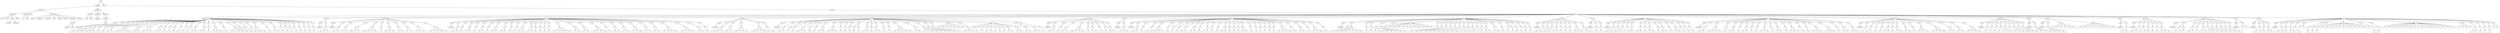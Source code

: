 digraph Tree {
	"t0" [label = "TEI"];
	"t1" [label = "teiHeader"];
	"t2" [label = "fileDesc"];
	"t3" [label = "titleStmt"];
	"t4" [label = "title"];
	"t5" [label = "title"];
	"t6" [label = "author"];
	"t7" [label = "surname"];
	"t8" [label = "forename"];
	"t9" [label = "date"];
	"t10" [label = "publicationStmt"];
	"t11" [label = "p"];
	"t12" [label = "idno"];
	"t13" [label = "sourceDesc"];
	"t14" [label = "genre"];
	"t15" [label = "inspiration"];
	"t16" [label = "structure"];
	"t17" [label = "type"];
	"t18" [label = "periode"];
	"t19" [label = "taille"];
	"t20" [label = "permalien"];
	"t21" [label = "sources"];
	"t22" [label = "source"];
	"t23" [label = "author"];
	"t24" [label = "text"];
	"t25" [label = "profileDesc"];
	"t26" [label = "creation"];
	"t27" [label = "date"];
	"t28" [label = "date"];
	"t29" [label = "langUsage"];
	"t30" [label = "language"];
	"t31" [label = "textClass"];
	"t32" [label = "keywords"];
	"t33" [label = "term"];
	"t34" [label = "text"];
	"t35" [label = "body"];
	"t36" [label = "div1"];
	"t37" [label = "head"];
	"t38" [label = "div2"];
	"t39" [label = "head"];
	"t40" [label = "listPerson"];
	"t41" [label = "sp"];
	"t42" [label = "p"];
	"t43" [label = "s"];
	"t44" [label = "sp"];
	"t45" [label = "p"];
	"t46" [label = "s"];
	"t47" [label = "s"];
	"t48" [label = "sp"];
	"t49" [label = "p"];
	"t50" [label = "s"];
	"t51" [label = "s"];
	"t52" [label = "s"];
	"t53" [label = "sp"];
	"t54" [label = "p"];
	"t55" [label = "s"];
	"t56" [label = "sp"];
	"t57" [label = "p"];
	"t58" [label = "s"];
	"t59" [label = "sp"];
	"t60" [label = "p"];
	"t61" [label = "s"];
	"t62" [label = "s"];
	"t63" [label = "sp"];
	"t64" [label = "p"];
	"t65" [label = "s"];
	"t66" [label = "s"];
	"t67" [label = "s"];
	"t68" [label = "s"];
	"t69" [label = "sp"];
	"t70" [label = "p"];
	"t71" [label = "s"];
	"t72" [label = "s"];
	"t73" [label = "sp"];
	"t74" [label = "p"];
	"t75" [label = "s"];
	"t76" [label = "s"];
	"t77" [label = "s"];
	"t78" [label = "sp"];
	"t79" [label = "p"];
	"t80" [label = "s"];
	"t81" [label = "s"];
	"t82" [label = "sp"];
	"t83" [label = "p"];
	"t84" [label = "s"];
	"t85" [label = "sp"];
	"t86" [label = "p"];
	"t87" [label = "s"];
	"t88" [label = "sp"];
	"t89" [label = "p"];
	"t90" [label = "s"];
	"t91" [label = "sp"];
	"t92" [label = "p"];
	"t93" [label = "s"];
	"t94" [label = "sp"];
	"t95" [label = "p"];
	"t96" [label = "s"];
	"t97" [label = "sp"];
	"t98" [label = "p"];
	"t99" [label = "s"];
	"t100" [label = "sp"];
	"t101" [label = "p"];
	"t102" [label = "s"];
	"t103" [label = "s"];
	"t104" [label = "sp"];
	"t105" [label = "p"];
	"t106" [label = "s"];
	"t107" [label = "s"];
	"t108" [label = "sp"];
	"t109" [label = "p"];
	"t110" [label = "s"];
	"t111" [label = "sp"];
	"t112" [label = "p"];
	"t113" [label = "s"];
	"t114" [label = "s"];
	"t115" [label = "s"];
	"t116" [label = "sp"];
	"t117" [label = "p"];
	"t118" [label = "s"];
	"t119" [label = "sp"];
	"t120" [label = "p"];
	"t121" [label = "s"];
	"t122" [label = "s"];
	"t123" [label = "s"];
	"t124" [label = "s"];
	"t125" [label = "s"];
	"t126" [label = "sp"];
	"t127" [label = "p"];
	"t128" [label = "s"];
	"t129" [label = "sp"];
	"t130" [label = "p"];
	"t131" [label = "s"];
	"t132" [label = "sp"];
	"t133" [label = "p"];
	"t134" [label = "s"];
	"t135" [label = "sp"];
	"t136" [label = "p"];
	"t137" [label = "s"];
	"t138" [label = "sp"];
	"t139" [label = "p"];
	"t140" [label = "s"];
	"t141" [label = "sp"];
	"t142" [label = "p"];
	"t143" [label = "s"];
	"t144" [label = "s"];
	"t145" [label = "sp"];
	"t146" [label = "p"];
	"t147" [label = "s"];
	"t148" [label = "sp"];
	"t149" [label = "p"];
	"t150" [label = "s"];
	"t151" [label = "sp"];
	"t152" [label = "p"];
	"t153" [label = "s"];
	"t154" [label = "sp"];
	"t155" [label = "p"];
	"t156" [label = "s"];
	"t157" [label = "sp"];
	"t158" [label = "p"];
	"t159" [label = "s"];
	"t160" [label = "sp"];
	"t161" [label = "p"];
	"t162" [label = "s"];
	"t163" [label = "sp"];
	"t164" [label = "p"];
	"t165" [label = "s"];
	"t166" [label = "sp"];
	"t167" [label = "p"];
	"t168" [label = "s"];
	"t169" [label = "div2"];
	"t170" [label = "head"];
	"t171" [label = "listPerson"];
	"t172" [label = "sp"];
	"t173" [label = "p"];
	"t174" [label = "s"];
	"t175" [label = "s"];
	"t176" [label = "s"];
	"t177" [label = "div2"];
	"t178" [label = "head"];
	"t179" [label = "listPerson"];
	"t180" [label = "sp"];
	"t181" [label = "p"];
	"t182" [label = "s"];
	"t183" [label = "s"];
	"t184" [label = "sp"];
	"t185" [label = "p"];
	"t186" [label = "s"];
	"t187" [label = "s"];
	"t188" [label = "sp"];
	"t189" [label = "p"];
	"t190" [label = "s"];
	"t191" [label = "s"];
	"t192" [label = "s"];
	"t193" [label = "sp"];
	"t194" [label = "p"];
	"t195" [label = "s"];
	"t196" [label = "s"];
	"t197" [label = "s"];
	"t198" [label = "s"];
	"t199" [label = "sp"];
	"t200" [label = "p"];
	"t201" [label = "s"];
	"t202" [label = "sp"];
	"t203" [label = "p"];
	"t204" [label = "s"];
	"t205" [label = "s"];
	"t206" [label = "s"];
	"t207" [label = "sp"];
	"t208" [label = "p"];
	"t209" [label = "s"];
	"t210" [label = "s"];
	"t211" [label = "sp"];
	"t212" [label = "p"];
	"t213" [label = "s"];
	"t214" [label = "s"];
	"t215" [label = "sp"];
	"t216" [label = "p"];
	"t217" [label = "s"];
	"t218" [label = "s"];
	"t219" [label = "s"];
	"t220" [label = "sp"];
	"t221" [label = "p"];
	"t222" [label = "s"];
	"t223" [label = "s"];
	"t224" [label = "s"];
	"t225" [label = "s"];
	"t226" [label = "s"];
	"t227" [label = "div2"];
	"t228" [label = "head"];
	"t229" [label = "listPerson"];
	"t230" [label = "sp"];
	"t231" [label = "p"];
	"t232" [label = "s"];
	"t233" [label = "s"];
	"t234" [label = "sp"];
	"t235" [label = "p"];
	"t236" [label = "s"];
	"t237" [label = "sp"];
	"t238" [label = "p"];
	"t239" [label = "s"];
	"t240" [label = "s"];
	"t241" [label = "sp"];
	"t242" [label = "p"];
	"t243" [label = "s"];
	"t244" [label = "sp"];
	"t245" [label = "p"];
	"t246" [label = "s"];
	"t247" [label = "s"];
	"t248" [label = "sp"];
	"t249" [label = "p"];
	"t250" [label = "s"];
	"t251" [label = "sp"];
	"t252" [label = "p"];
	"t253" [label = "s"];
	"t254" [label = "s"];
	"t255" [label = "sp"];
	"t256" [label = "p"];
	"t257" [label = "s"];
	"t258" [label = "s"];
	"t259" [label = "sp"];
	"t260" [label = "p"];
	"t261" [label = "s"];
	"t262" [label = "sp"];
	"t263" [label = "p"];
	"t264" [label = "s"];
	"t265" [label = "sp"];
	"t266" [label = "p"];
	"t267" [label = "s"];
	"t268" [label = "s"];
	"t269" [label = "sp"];
	"t270" [label = "p"];
	"t271" [label = "s"];
	"t272" [label = "s"];
	"t273" [label = "sp"];
	"t274" [label = "p"];
	"t275" [label = "s"];
	"t276" [label = "sp"];
	"t277" [label = "p"];
	"t278" [label = "s"];
	"t279" [label = "sp"];
	"t280" [label = "p"];
	"t281" [label = "s"];
	"t282" [label = "sp"];
	"t283" [label = "p"];
	"t284" [label = "s"];
	"t285" [label = "sp"];
	"t286" [label = "p"];
	"t287" [label = "s"];
	"t288" [label = "s"];
	"t289" [label = "s"];
	"t290" [label = "s"];
	"t291" [label = "s"];
	"t292" [label = "sp"];
	"t293" [label = "p"];
	"t294" [label = "s"];
	"t295" [label = "s"];
	"t296" [label = "sp"];
	"t297" [label = "p"];
	"t298" [label = "s"];
	"t299" [label = "s"];
	"t300" [label = "sp"];
	"t301" [label = "p"];
	"t302" [label = "s"];
	"t303" [label = "s"];
	"t304" [label = "s"];
	"t305" [label = "s"];
	"t306" [label = "sp"];
	"t307" [label = "p"];
	"t308" [label = "s"];
	"t309" [label = "sp"];
	"t310" [label = "p"];
	"t311" [label = "s"];
	"t312" [label = "s"];
	"t313" [label = "sp"];
	"t314" [label = "p"];
	"t315" [label = "s"];
	"t316" [label = "s"];
	"t317" [label = "sp"];
	"t318" [label = "p"];
	"t319" [label = "s"];
	"t320" [label = "s"];
	"t321" [label = "s"];
	"t322" [label = "sp"];
	"t323" [label = "p"];
	"t324" [label = "s"];
	"t325" [label = "s"];
	"t326" [label = "sp"];
	"t327" [label = "p"];
	"t328" [label = "s"];
	"t329" [label = "s"];
	"t330" [label = "sp"];
	"t331" [label = "p"];
	"t332" [label = "s"];
	"t333" [label = "s"];
	"t334" [label = "s"];
	"t335" [label = "s"];
	"t336" [label = "sp"];
	"t337" [label = "p"];
	"t338" [label = "s"];
	"t339" [label = "s"];
	"t340" [label = "s"];
	"t341" [label = "s"];
	"t342" [label = "sp"];
	"t343" [label = "p"];
	"t344" [label = "s"];
	"t345" [label = "s"];
	"t346" [label = "sp"];
	"t347" [label = "p"];
	"t348" [label = "s"];
	"t349" [label = "div2"];
	"t350" [label = "head"];
	"t351" [label = "listPerson"];
	"t352" [label = "sp"];
	"t353" [label = "p"];
	"t354" [label = "s"];
	"t355" [label = "s"];
	"t356" [label = "s"];
	"t357" [label = "sp"];
	"t358" [label = "p"];
	"t359" [label = "s"];
	"t360" [label = "s"];
	"t361" [label = "sp"];
	"t362" [label = "p"];
	"t363" [label = "s"];
	"t364" [label = "s"];
	"t365" [label = "s"];
	"t366" [label = "s"];
	"t367" [label = "sp"];
	"t368" [label = "p"];
	"t369" [label = "s"];
	"t370" [label = "s"];
	"t371" [label = "s"];
	"t372" [label = "s"];
	"t373" [label = "s"];
	"t374" [label = "sp"];
	"t375" [label = "p"];
	"t376" [label = "s"];
	"t377" [label = "div2"];
	"t378" [label = "head"];
	"t379" [label = "listPerson"];
	"t380" [label = "sp"];
	"t381" [label = "p"];
	"t382" [label = "s"];
	"t383" [label = "s"];
	"t384" [label = "sp"];
	"t385" [label = "p"];
	"t386" [label = "s"];
	"t387" [label = "sp"];
	"t388" [label = "p"];
	"t389" [label = "s"];
	"t390" [label = "sp"];
	"t391" [label = "p"];
	"t392" [label = "s"];
	"t393" [label = "s"];
	"t394" [label = "s"];
	"t395" [label = "sp"];
	"t396" [label = "p"];
	"t397" [label = "s"];
	"t398" [label = "sp"];
	"t399" [label = "p"];
	"t400" [label = "s"];
	"t401" [label = "sp"];
	"t402" [label = "p"];
	"t403" [label = "s"];
	"t404" [label = "s"];
	"t405" [label = "sp"];
	"t406" [label = "p"];
	"t407" [label = "s"];
	"t408" [label = "s"];
	"t409" [label = "s"];
	"t410" [label = "sp"];
	"t411" [label = "p"];
	"t412" [label = "s"];
	"t413" [label = "sp"];
	"t414" [label = "p"];
	"t415" [label = "s"];
	"t416" [label = "sp"];
	"t417" [label = "p"];
	"t418" [label = "s"];
	"t419" [label = "sp"];
	"t420" [label = "p"];
	"t421" [label = "s"];
	"t422" [label = "p"];
	"t423" [label = "s"];
	"t424" [label = "sp"];
	"t425" [label = "p"];
	"t426" [label = "s"];
	"t427" [label = "s"];
	"t428" [label = "sp"];
	"t429" [label = "p"];
	"t430" [label = "s"];
	"t431" [label = "sp"];
	"t432" [label = "p"];
	"t433" [label = "s"];
	"t434" [label = "s"];
	"t435" [label = "sp"];
	"t436" [label = "p"];
	"t437" [label = "s"];
	"t438" [label = "sp"];
	"t439" [label = "p"];
	"t440" [label = "s"];
	"t441" [label = "sp"];
	"t442" [label = "p"];
	"t443" [label = "s"];
	"t444" [label = "s"];
	"t445" [label = "s"];
	"t446" [label = "s"];
	"t447" [label = "s"];
	"t448" [label = "sp"];
	"t449" [label = "p"];
	"t450" [label = "s"];
	"t451" [label = "s"];
	"t452" [label = "sp"];
	"t453" [label = "p"];
	"t454" [label = "s"];
	"t455" [label = "s"];
	"t456" [label = "s"];
	"t457" [label = "s"];
	"t458" [label = "sp"];
	"t459" [label = "p"];
	"t460" [label = "s"];
	"t461" [label = "s"];
	"t462" [label = "sp"];
	"t463" [label = "p"];
	"t464" [label = "s"];
	"t465" [label = "sp"];
	"t466" [label = "p"];
	"t467" [label = "s"];
	"t468" [label = "s"];
	"t469" [label = "l"];
	"t470" [label = "l"];
	"t471" [label = "l"];
	"t472" [label = "l"];
	"t473" [label = "l"];
	"t474" [label = "l"];
	"t475" [label = "sp"];
	"t476" [label = "p"];
	"t477" [label = "s"];
	"t478" [label = "s"];
	"t479" [label = "s"];
	"t480" [label = "sp"];
	"t481" [label = "p"];
	"t482" [label = "s"];
	"t483" [label = "l"];
	"t484" [label = "p"];
	"t485" [label = "s"];
	"t486" [label = "p"];
	"t487" [label = "s"];
	"t488" [label = "p"];
	"t489" [label = "s"];
	"t490" [label = "p"];
	"t491" [label = "s"];
	"t492" [label = "p"];
	"t493" [label = "s"];
	"t494" [label = "p"];
	"t495" [label = "s"];
	"t496" [label = "p"];
	"t497" [label = "s"];
	"t498" [label = "s"];
	"t499" [label = "p"];
	"t500" [label = "s"];
	"t501" [label = "s"];
	"t502" [label = "p"];
	"t503" [label = "s"];
	"t504" [label = "s"];
	"t505" [label = "sp"];
	"t506" [label = "p"];
	"t507" [label = "s"];
	"t508" [label = "s"];
	"t509" [label = "sp"];
	"t510" [label = "p"];
	"t511" [label = "s"];
	"t512" [label = "div2"];
	"t513" [label = "head"];
	"t514" [label = "listPerson"];
	"t515" [label = "sp"];
	"t516" [label = "p"];
	"t517" [label = "s"];
	"t518" [label = "s"];
	"t519" [label = "sp"];
	"t520" [label = "p"];
	"t521" [label = "s"];
	"t522" [label = "sp"];
	"t523" [label = "p"];
	"t524" [label = "s"];
	"t525" [label = "s"];
	"t526" [label = "sp"];
	"t527" [label = "p"];
	"t528" [label = "s"];
	"t529" [label = "s"];
	"t530" [label = "s"];
	"t531" [label = "s"];
	"t532" [label = "sp"];
	"t533" [label = "p"];
	"t534" [label = "s"];
	"t535" [label = "sp"];
	"t536" [label = "p"];
	"t537" [label = "s"];
	"t538" [label = "s"];
	"t539" [label = "sp"];
	"t540" [label = "p"];
	"t541" [label = "s"];
	"t542" [label = "sp"];
	"t543" [label = "p"];
	"t544" [label = "s"];
	"t545" [label = "sp"];
	"t546" [label = "p"];
	"t547" [label = "s"];
	"t548" [label = "s"];
	"t549" [label = "div2"];
	"t550" [label = "head"];
	"t551" [label = "listPerson"];
	"t552" [label = "sp"];
	"t553" [label = "p"];
	"t554" [label = "s"];
	"t555" [label = "s"];
	"t556" [label = "s"];
	"t557" [label = "div2"];
	"t558" [label = "head"];
	"t559" [label = "listPerson"];
	"t560" [label = "sp"];
	"t561" [label = "p"];
	"t562" [label = "s"];
	"t563" [label = "s"];
	"t564" [label = "sp"];
	"t565" [label = "p"];
	"t566" [label = "s"];
	"t567" [label = "sp"];
	"t568" [label = "p"];
	"t569" [label = "s"];
	"t570" [label = "sp"];
	"t571" [label = "p"];
	"t572" [label = "s"];
	"t573" [label = "s"];
	"t574" [label = "s"];
	"t575" [label = "s"];
	"t576" [label = "sp"];
	"t577" [label = "p"];
	"t578" [label = "s"];
	"t579" [label = "sp"];
	"t580" [label = "p"];
	"t581" [label = "s"];
	"t582" [label = "sp"];
	"t583" [label = "p"];
	"t584" [label = "s"];
	"t585" [label = "sp"];
	"t586" [label = "p"];
	"t587" [label = "s"];
	"t588" [label = "s"];
	"t589" [label = "sp"];
	"t590" [label = "p"];
	"t591" [label = "s"];
	"t592" [label = "s"];
	"t593" [label = "sp"];
	"t594" [label = "p"];
	"t595" [label = "s"];
	"t596" [label = "sp"];
	"t597" [label = "p"];
	"t598" [label = "s"];
	"t599" [label = "s"];
	"t600" [label = "sp"];
	"t601" [label = "p"];
	"t602" [label = "s"];
	"t603" [label = "sp"];
	"t604" [label = "p"];
	"t605" [label = "s"];
	"t606" [label = "sp"];
	"t607" [label = "p"];
	"t608" [label = "s"];
	"t609" [label = "s"];
	"t610" [label = "sp"];
	"t611" [label = "p"];
	"t612" [label = "s"];
	"t613" [label = "sp"];
	"t614" [label = "p"];
	"t615" [label = "s"];
	"t616" [label = "sp"];
	"t617" [label = "p"];
	"t618" [label = "s"];
	"t619" [label = "sp"];
	"t620" [label = "p"];
	"t621" [label = "s"];
	"t622" [label = "s"];
	"t623" [label = "sp"];
	"t624" [label = "p"];
	"t625" [label = "s"];
	"t626" [label = "sp"];
	"t627" [label = "p"];
	"t628" [label = "s"];
	"t629" [label = "sp"];
	"t630" [label = "p"];
	"t631" [label = "s"];
	"t632" [label = "sp"];
	"t633" [label = "p"];
	"t634" [label = "s"];
	"t635" [label = "sp"];
	"t636" [label = "p"];
	"t637" [label = "s"];
	"t638" [label = "sp"];
	"t639" [label = "p"];
	"t640" [label = "s"];
	"t641" [label = "sp"];
	"t642" [label = "p"];
	"t643" [label = "s"];
	"t644" [label = "s"];
	"t645" [label = "s"];
	"t646" [label = "s"];
	"t647" [label = "sp"];
	"t648" [label = "p"];
	"t649" [label = "s"];
	"t650" [label = "sp"];
	"t651" [label = "p"];
	"t652" [label = "s"];
	"t653" [label = "s"];
	"t654" [label = "sp"];
	"t655" [label = "p"];
	"t656" [label = "s"];
	"t657" [label = "sp"];
	"t658" [label = "p"];
	"t659" [label = "s"];
	"t660" [label = "s"];
	"t661" [label = "s"];
	"t662" [label = "sp"];
	"t663" [label = "p"];
	"t664" [label = "s"];
	"t665" [label = "div2"];
	"t666" [label = "head"];
	"t667" [label = "listPerson"];
	"t668" [label = "sp"];
	"t669" [label = "p"];
	"t670" [label = "s"];
	"t671" [label = "p"];
	"t672" [label = "s"];
	"t673" [label = "s"];
	"t674" [label = "s"];
	"t675" [label = "s"];
	"t676" [label = "s"];
	"t677" [label = "s"];
	"t678" [label = "s"];
	"t679" [label = "sp"];
	"t680" [label = "p"];
	"t681" [label = "s"];
	"t682" [label = "sp"];
	"t683" [label = "p"];
	"t684" [label = "s"];
	"t685" [label = "sp"];
	"t686" [label = "p"];
	"t687" [label = "s"];
	"t688" [label = "s"];
	"t689" [label = "s"];
	"t690" [label = "sp"];
	"t691" [label = "p"];
	"t692" [label = "s"];
	"t693" [label = "s"];
	"t694" [label = "s"];
	"t695" [label = "sp"];
	"t696" [label = "p"];
	"t697" [label = "s"];
	"t698" [label = "s"];
	"t699" [label = "l"];
	"t700" [label = "l"];
	"t701" [label = "l"];
	"t702" [label = "l"];
	"t703" [label = "l"];
	"t704" [label = "l"];
	"t705" [label = "l"];
	"t706" [label = "l"];
	"t707" [label = "l"];
	"t708" [label = "l"];
	"t709" [label = "l"];
	"t710" [label = "sp"];
	"t711" [label = "p"];
	"t712" [label = "s"];
	"t713" [label = "sp"];
	"t714" [label = "p"];
	"t715" [label = "s"];
	"t716" [label = "s"];
	"t717" [label = "s"];
	"t718" [label = "s"];
	"t719" [label = "sp"];
	"t720" [label = "p"];
	"t721" [label = "s"];
	"t722" [label = "sp"];
	"t723" [label = "p"];
	"t724" [label = "s"];
	"t725" [label = "sp"];
	"t726" [label = "p"];
	"t727" [label = "s"];
	"t728" [label = "sp"];
	"t729" [label = "p"];
	"t730" [label = "s"];
	"t731" [label = "s"];
	"t732" [label = "sp"];
	"t733" [label = "p"];
	"t734" [label = "s"];
	"t735" [label = "sp"];
	"t736" [label = "p"];
	"t737" [label = "s"];
	"t738" [label = "sp"];
	"t739" [label = "p"];
	"t740" [label = "s"];
	"t741" [label = "sp"];
	"t742" [label = "p"];
	"t743" [label = "s"];
	"t744" [label = "s"];
	"t745" [label = "sp"];
	"t746" [label = "p"];
	"t747" [label = "s"];
	"t748" [label = "s"];
	"t749" [label = "sp"];
	"t750" [label = "p"];
	"t751" [label = "s"];
	"t752" [label = "s"];
	"t753" [label = "sp"];
	"t754" [label = "p"];
	"t755" [label = "s"];
	"t756" [label = "s"];
	"t757" [label = "sp"];
	"t758" [label = "p"];
	"t759" [label = "s"];
	"t760" [label = "sp"];
	"t761" [label = "p"];
	"t762" [label = "s"];
	"t763" [label = "p"];
	"t764" [label = "s"];
	"t765" [label = "sp"];
	"t766" [label = "p"];
	"t767" [label = "s"];
	"t768" [label = "sp"];
	"t769" [label = "p"];
	"t770" [label = "s"];
	"t771" [label = "sp"];
	"t772" [label = "p"];
	"t773" [label = "s"];
	"t774" [label = "sp"];
	"t775" [label = "p"];
	"t776" [label = "s"];
	"t777" [label = "div2"];
	"t778" [label = "head"];
	"t779" [label = "listPerson"];
	"t780" [label = "sp"];
	"t781" [label = "p"];
	"t782" [label = "s"];
	"t783" [label = "sp"];
	"t784" [label = "p"];
	"t785" [label = "s"];
	"t786" [label = "sp"];
	"t787" [label = "p"];
	"t788" [label = "s"];
	"t789" [label = "s"];
	"t790" [label = "sp"];
	"t791" [label = "p"];
	"t792" [label = "s"];
	"t793" [label = "s"];
	"t794" [label = "sp"];
	"t795" [label = "p"];
	"t796" [label = "s"];
	"t797" [label = "sp"];
	"t798" [label = "p"];
	"t799" [label = "s"];
	"t800" [label = "sp"];
	"t801" [label = "p"];
	"t802" [label = "s"];
	"t803" [label = "sp"];
	"t804" [label = "p"];
	"t805" [label = "s"];
	"t806" [label = "s"];
	"t807" [label = "s"];
	"t808" [label = "sp"];
	"t809" [label = "p"];
	"t810" [label = "s"];
	"t811" [label = "s"];
	"t812" [label = "div2"];
	"t813" [label = "head"];
	"t814" [label = "listPerson"];
	"t815" [label = "sp"];
	"t816" [label = "p"];
	"t817" [label = "s"];
	"t818" [label = "sp"];
	"t819" [label = "p"];
	"t820" [label = "s"];
	"t821" [label = "div2"];
	"t822" [label = "head"];
	"t823" [label = "listPerson"];
	"t824" [label = "sp"];
	"t825" [label = "p"];
	"t826" [label = "s"];
	"t827" [label = "sp"];
	"t828" [label = "p"];
	"t829" [label = "s"];
	"t830" [label = "sp"];
	"t831" [label = "p"];
	"t832" [label = "s"];
	"t833" [label = "s"];
	"t834" [label = "sp"];
	"t835" [label = "p"];
	"t836" [label = "s"];
	"t837" [label = "sp"];
	"t838" [label = "p"];
	"t839" [label = "s"];
	"t840" [label = "s"];
	"t841" [label = "sp"];
	"t842" [label = "p"];
	"t843" [label = "s"];
	"t844" [label = "s"];
	"t845" [label = "sp"];
	"t846" [label = "p"];
	"t847" [label = "s"];
	"t848" [label = "sp"];
	"t849" [label = "p"];
	"t850" [label = "s"];
	"t851" [label = "s"];
	"t852" [label = "sp"];
	"t853" [label = "p"];
	"t854" [label = "s"];
	"t855" [label = "sp"];
	"t856" [label = "p"];
	"t857" [label = "s"];
	"t858" [label = "s"];
	"t859" [label = "sp"];
	"t860" [label = "p"];
	"t861" [label = "s"];
	"t862" [label = "sp"];
	"t863" [label = "p"];
	"t864" [label = "s"];
	"t865" [label = "s"];
	"t866" [label = "sp"];
	"t867" [label = "p"];
	"t868" [label = "s"];
	"t869" [label = "sp"];
	"t870" [label = "p"];
	"t871" [label = "s"];
	"t872" [label = "sp"];
	"t873" [label = "p"];
	"t874" [label = "s"];
	"t875" [label = "div2"];
	"t876" [label = "head"];
	"t877" [label = "listPerson"];
	"t878" [label = "sp"];
	"t879" [label = "p"];
	"t880" [label = "s"];
	"t881" [label = "s"];
	"t882" [label = "sp"];
	"t883" [label = "p"];
	"t884" [label = "s"];
	"t885" [label = "s"];
	"t886" [label = "s"];
	"t887" [label = "s"];
	"t888" [label = "sp"];
	"t889" [label = "p"];
	"t890" [label = "s"];
	"t891" [label = "sp"];
	"t892" [label = "p"];
	"t893" [label = "s"];
	"t894" [label = "s"];
	"t895" [label = "sp"];
	"t896" [label = "p"];
	"t897" [label = "s"];
	"t898" [label = "sp"];
	"t899" [label = "p"];
	"t900" [label = "s"];
	"t901" [label = "s"];
	"t902" [label = "sp"];
	"t903" [label = "p"];
	"t904" [label = "s"];
	"t905" [label = "sp"];
	"t906" [label = "p"];
	"t907" [label = "s"];
	"t908" [label = "sp"];
	"t909" [label = "p"];
	"t910" [label = "s"];
	"t911" [label = "s"];
	"t912" [label = "s"];
	"t913" [label = "sp"];
	"t914" [label = "p"];
	"t915" [label = "s"];
	"t916" [label = "sp"];
	"t917" [label = "p"];
	"t918" [label = "s"];
	"t919" [label = "s"];
	"t920" [label = "sp"];
	"t921" [label = "p"];
	"t922" [label = "s"];
	"t923" [label = "sp"];
	"t924" [label = "p"];
	"t925" [label = "s"];
	"t926" [label = "s"];
	"t927" [label = "s"];
	"t928" [label = "sp"];
	"t929" [label = "p"];
	"t930" [label = "s"];
	"t931" [label = "sp"];
	"t932" [label = "p"];
	"t933" [label = "s"];
	"t934" [label = "sp"];
	"t935" [label = "p"];
	"t936" [label = "s"];
	"t937" [label = "s"];
	"t938" [label = "s"];
	"t939" [label = "sp"];
	"t940" [label = "p"];
	"t941" [label = "s"];
	"t942" [label = "s"];
	"t943" [label = "s"];
	"t944" [label = "sp"];
	"t945" [label = "p"];
	"t946" [label = "s"];
	"t947" [label = "sp"];
	"t948" [label = "p"];
	"t949" [label = "s"];
	"t950" [label = "s"];
	"t951" [label = "sp"];
	"t952" [label = "p"];
	"t953" [label = "s"];
	"t954" [label = "s"];
	"t955" [label = "div2"];
	"t956" [label = "head"];
	"t957" [label = "listPerson"];
	"t958" [label = "sp"];
	"t959" [label = "p"];
	"t960" [label = "s"];
	"t961" [label = "sp"];
	"t962" [label = "p"];
	"t963" [label = "s"];
	"t964" [label = "s"];
	"t965" [label = "sp"];
	"t966" [label = "p"];
	"t967" [label = "s"];
	"t968" [label = "sp"];
	"t969" [label = "p"];
	"t970" [label = "s"];
	"t971" [label = "sp"];
	"t972" [label = "p"];
	"t973" [label = "s"];
	"t974" [label = "s"];
	"t975" [label = "sp"];
	"t976" [label = "p"];
	"t977" [label = "s"];
	"t978" [label = "sp"];
	"t979" [label = "p"];
	"t980" [label = "s"];
	"t981" [label = "s"];
	"t982" [label = "sp"];
	"t983" [label = "p"];
	"t984" [label = "s"];
	"t985" [label = "s"];
	"t986" [label = "sp"];
	"t987" [label = "p"];
	"t988" [label = "s"];
	"t989" [label = "sp"];
	"t990" [label = "p"];
	"t991" [label = "s"];
	"t992" [label = "s"];
	"t993" [label = "s"];
	"t994" [label = "sp"];
	"t995" [label = "p"];
	"t996" [label = "s"];
	"t997" [label = "s"];
	"t998" [label = "s"];
	"t999" [label = "s"];
	"t1000" [label = "sp"];
	"t1001" [label = "p"];
	"t1002" [label = "s"];
	"t1003" [label = "s"];
	"t1004" [label = "sp"];
	"t1005" [label = "p"];
	"t1006" [label = "s"];
	"t1007" [label = "s"];
	"t1008" [label = "sp"];
	"t1009" [label = "p"];
	"t1010" [label = "s"];
	"t1011" [label = "s"];
	"t1012" [label = "s"];
	"t1013" [label = "s"];
	"t1014" [label = "div2"];
	"t1015" [label = "head"];
	"t1016" [label = "listPerson"];
	"t1017" [label = "sp"];
	"t1018" [label = "p"];
	"t1019" [label = "s"];
	"t1020" [label = "sp"];
	"t1021" [label = "p"];
	"t1022" [label = "s"];
	"t1023" [label = "sp"];
	"t1024" [label = "p"];
	"t1025" [label = "s"];
	"t1026" [label = "sp"];
	"t1027" [label = "p"];
	"t1028" [label = "s"];
	"t1029" [label = "sp"];
	"t1030" [label = "p"];
	"t1031" [label = "s"];
	"t1032" [label = "s"];
	"t1033" [label = "s"];
	"t1034" [label = "sp"];
	"t1035" [label = "p"];
	"t1036" [label = "s"];
	"t1037" [label = "sp"];
	"t1038" [label = "p"];
	"t1039" [label = "s"];
	"t1040" [label = "s"];
	"t1041" [label = "sp"];
	"t1042" [label = "p"];
	"t1043" [label = "s"];
	"t1044" [label = "sp"];
	"t1045" [label = "p"];
	"t1046" [label = "s"];
	"t1047" [label = "s"];
	"t1048" [label = "div2"];
	"t1049" [label = "head"];
	"t1050" [label = "listPerson"];
	"t1051" [label = "sp"];
	"t1052" [label = "p"];
	"t1053" [label = "s"];
	"t1054" [label = "s"];
	"t1055" [label = "s"];
	"t1056" [label = "div2"];
	"t1057" [label = "head"];
	"t1058" [label = "listPerson"];
	"t1059" [label = "sp"];
	"t1060" [label = "p"];
	"t1061" [label = "s"];
	"t1062" [label = "s"];
	"t1063" [label = "s"];
	"t1064" [label = "sp"];
	"t1065" [label = "l"];
	"t1066" [label = "l"];
	"t1067" [label = "l"];
	"t1068" [label = "l"];
	"t1069" [label = "l"];
	"t1070" [label = "l"];
	"t1071" [label = "sp"];
	"t1072" [label = "l"];
	"t1073" [label = "l"];
	"t1074" [label = "l"];
	"t1075" [label = "l"];
	"t1076" [label = "l"];
	"t1077" [label = "l"];
	"t1078" [label = "l"];
	"t1079" [label = "l"];
	"t1080" [label = "l"];
	"t1081" [label = "div2"];
	"t1082" [label = "head"];
	"t1083" [label = "listPerson"];
	"t1084" [label = "sp"];
	"t1085" [label = "p"];
	"t1086" [label = "s"];
	"t1087" [label = "s"];
	"t1088" [label = "div2"];
	"t1089" [label = "head"];
	"t1090" [label = "listPerson"];
	"t1091" [label = "sp"];
	"t1092" [label = "p"];
	"t1093" [label = "s"];
	"t1094" [label = "s"];
	"t1095" [label = "sp"];
	"t1096" [label = "p"];
	"t1097" [label = "s"];
	"t1098" [label = "sp"];
	"t1099" [label = "p"];
	"t1100" [label = "s"];
	"t1101" [label = "s"];
	"t1102" [label = "sp"];
	"t1103" [label = "p"];
	"t1104" [label = "s"];
	"t1105" [label = "sp"];
	"t1106" [label = "p"];
	"t1107" [label = "s"];
	"t1108" [label = "sp"];
	"t1109" [label = "p"];
	"t1110" [label = "s"];
	"t1111" [label = "s"];
	"t1112" [label = "s"];
	"t1113" [label = "div2"];
	"t1114" [label = "head"];
	"t1115" [label = "listPerson"];
	"t1116" [label = "sp"];
	"t1117" [label = "p"];
	"t1118" [label = "s"];
	"t1119" [label = "p"];
	"t1120" [label = "s"];
	"t1121" [label = "s"];
	"t1122" [label = "sp"];
	"t1123" [label = "p"];
	"t1124" [label = "s"];
	"t1125" [label = "s"];
	"t1126" [label = "sp"];
	"t1127" [label = "p"];
	"t1128" [label = "s"];
	"t1129" [label = "sp"];
	"t1130" [label = "p"];
	"t1131" [label = "s"];
	"t1132" [label = "s"];
	"t1133" [label = "sp"];
	"t1134" [label = "p"];
	"t1135" [label = "s"];
	"t1136" [label = "s"];
	"t1137" [label = "s"];
	"t1138" [label = "sp"];
	"t1139" [label = "p"];
	"t1140" [label = "s"];
	"t1141" [label = "sp"];
	"t1142" [label = "p"];
	"t1143" [label = "s"];
	"t1144" [label = "sp"];
	"t1145" [label = "p"];
	"t1146" [label = "s"];
	"t1147" [label = "sp"];
	"t1148" [label = "p"];
	"t1149" [label = "s"];
	"t1150" [label = "sp"];
	"t1151" [label = "p"];
	"t1152" [label = "s"];
	"t1153" [label = "div2"];
	"t1154" [label = "head"];
	"t1155" [label = "listPerson"];
	"t1156" [label = "sp"];
	"t1157" [label = "l"];
	"t1158" [label = "l"];
	"t1159" [label = "div2"];
	"t1160" [label = "head"];
	"t1161" [label = "listPerson"];
	"t1162" [label = "sp"];
	"t1163" [label = "p"];
	"t1164" [label = "s"];
	"t1165" [label = "sp"];
	"t1166" [label = "p"];
	"t1167" [label = "s"];
	"t1168" [label = "s"];
	"t1169" [label = "sp"];
	"t1170" [label = "p"];
	"t1171" [label = "s"];
	"t1172" [label = "s"];
	"t1173" [label = "div2"];
	"t1174" [label = "head"];
	"t1175" [label = "listPerson"];
	"t1176" [label = "sp"];
	"t1177" [label = "p"];
	"t1178" [label = "s"];
	"t1179" [label = "sp"];
	"t1180" [label = "p"];
	"t1181" [label = "s"];
	"t1182" [label = "s"];
	"t1183" [label = "sp"];
	"t1184" [label = "p"];
	"t1185" [label = "s"];
	"t1186" [label = "s"];
	"t1187" [label = "sp"];
	"t1188" [label = "p"];
	"t1189" [label = "s"];
	"t1190" [label = "sp"];
	"t1191" [label = "l"];
	"t1192" [label = "l"];
	"t1193" [label = "sp"];
	"t1194" [label = "p"];
	"t1195" [label = "s"];
	"t1196" [label = "sp"];
	"t1197" [label = "p"];
	"t1198" [label = "s"];
	"t1199" [label = "sp"];
	"t1200" [label = "p"];
	"t1201" [label = "s"];
	"t1202" [label = "l"];
	"t1203" [label = "l"];
	"t1204" [label = "l"];
	"t1205" [label = "l"];
	"t1206" [label = "l"];
	"t1207" [label = "l"];
	"t1208" [label = "l"];
	"t1209" [label = "l"];
	"t1210" [label = "l"];
	"t1211" [label = "l"];
	"t1212" [label = "l"];
	"t1213" [label = "l"];
	"t1214" [label = "sp"];
	"t1215" [label = "p"];
	"t1216" [label = "s"];
	"t1217" [label = "sp"];
	"t1218" [label = "p"];
	"t1219" [label = "s"];
	"t1220" [label = "sp"];
	"t1221" [label = "l"];
	"t1222" [label = "l"];
	"t1223" [label = "l"];
	"t1224" [label = "l"];
	"t1225" [label = "l"];
	"t1226" [label = "l"];
	"t1227" [label = "l"];
	"t1228" [label = "l"];
	"t1229" [label = "l"];
	"t1230" [label = "l"];
	"t1231" [label = "l"];
	"t1232" [label = "l"];
	"t1233" [label = "l"];
	"t1234" [label = "l"];
	"t1235" [label = "l"];
	"t1236" [label = "l"];
	"t1237" [label = "l"];
	"t1238" [label = "sp"];
	"t1239" [label = "l"];
	"t1240" [label = "l"];
	"t1241" [label = "l"];
	"t1242" [label = "l"];
	"t1243" [label = "sp"];
	"t1244" [label = "p"];
	"t1245" [label = "s"];
	"t1246" [label = "s"];
	"t1247" [label = "sp"];
	"t1248" [label = "p"];
	"t1249" [label = "s"];
	"t1250" [label = "sp"];
	"t1251" [label = "p"];
	"t1252" [label = "s"];
	"t1253" [label = "sp"];
	"t1254" [label = "p"];
	"t1255" [label = "s"];
	"t1256" [label = "sp"];
	"t1257" [label = "l"];
	"t1258" [label = "l"];
	"t0" -> "t1";
	"t1" -> "t2";
	"t2" -> "t3";
	"t3" -> "t4";
	"t3" -> "t5";
	"t3" -> "t6";
	"t6" -> "t7";
	"t6" -> "t8";
	"t3" -> "t9";
	"t2" -> "t10";
	"t10" -> "t11";
	"t10" -> "t12";
	"t2" -> "t13";
	"t13" -> "t14";
	"t13" -> "t15";
	"t13" -> "t16";
	"t13" -> "t17";
	"t13" -> "t18";
	"t13" -> "t19";
	"t13" -> "t20";
	"t13" -> "t21";
	"t21" -> "t22";
	"t22" -> "t23";
	"t22" -> "t24";
	"t1" -> "t25";
	"t25" -> "t26";
	"t26" -> "t27";
	"t26" -> "t28";
	"t25" -> "t29";
	"t29" -> "t30";
	"t25" -> "t31";
	"t31" -> "t32";
	"t32" -> "t33";
	"t0" -> "t34";
	"t34" -> "t35";
	"t35" -> "t36";
	"t36" -> "t37";
	"t36" -> "t38";
	"t38" -> "t39";
	"t39" -> "t40";
	"t38" -> "t41";
	"t41" -> "t42";
	"t42" -> "t43";
	"t38" -> "t44";
	"t44" -> "t45";
	"t45" -> "t46";
	"t45" -> "t47";
	"t38" -> "t48";
	"t48" -> "t49";
	"t49" -> "t50";
	"t49" -> "t51";
	"t49" -> "t52";
	"t38" -> "t53";
	"t53" -> "t54";
	"t54" -> "t55";
	"t38" -> "t56";
	"t56" -> "t57";
	"t57" -> "t58";
	"t38" -> "t59";
	"t59" -> "t60";
	"t60" -> "t61";
	"t60" -> "t62";
	"t38" -> "t63";
	"t63" -> "t64";
	"t64" -> "t65";
	"t64" -> "t66";
	"t64" -> "t67";
	"t64" -> "t68";
	"t38" -> "t69";
	"t69" -> "t70";
	"t70" -> "t71";
	"t70" -> "t72";
	"t38" -> "t73";
	"t73" -> "t74";
	"t74" -> "t75";
	"t74" -> "t76";
	"t74" -> "t77";
	"t38" -> "t78";
	"t78" -> "t79";
	"t79" -> "t80";
	"t79" -> "t81";
	"t38" -> "t82";
	"t82" -> "t83";
	"t83" -> "t84";
	"t38" -> "t85";
	"t85" -> "t86";
	"t86" -> "t87";
	"t38" -> "t88";
	"t88" -> "t89";
	"t89" -> "t90";
	"t38" -> "t91";
	"t91" -> "t92";
	"t92" -> "t93";
	"t38" -> "t94";
	"t94" -> "t95";
	"t95" -> "t96";
	"t38" -> "t97";
	"t97" -> "t98";
	"t98" -> "t99";
	"t38" -> "t100";
	"t100" -> "t101";
	"t101" -> "t102";
	"t101" -> "t103";
	"t38" -> "t104";
	"t104" -> "t105";
	"t105" -> "t106";
	"t105" -> "t107";
	"t38" -> "t108";
	"t108" -> "t109";
	"t109" -> "t110";
	"t38" -> "t111";
	"t111" -> "t112";
	"t112" -> "t113";
	"t112" -> "t114";
	"t112" -> "t115";
	"t38" -> "t116";
	"t116" -> "t117";
	"t117" -> "t118";
	"t38" -> "t119";
	"t119" -> "t120";
	"t120" -> "t121";
	"t120" -> "t122";
	"t120" -> "t123";
	"t120" -> "t124";
	"t120" -> "t125";
	"t38" -> "t126";
	"t126" -> "t127";
	"t127" -> "t128";
	"t38" -> "t129";
	"t129" -> "t130";
	"t130" -> "t131";
	"t38" -> "t132";
	"t132" -> "t133";
	"t133" -> "t134";
	"t38" -> "t135";
	"t135" -> "t136";
	"t136" -> "t137";
	"t38" -> "t138";
	"t138" -> "t139";
	"t139" -> "t140";
	"t38" -> "t141";
	"t141" -> "t142";
	"t142" -> "t143";
	"t142" -> "t144";
	"t38" -> "t145";
	"t145" -> "t146";
	"t146" -> "t147";
	"t38" -> "t148";
	"t148" -> "t149";
	"t149" -> "t150";
	"t38" -> "t151";
	"t151" -> "t152";
	"t152" -> "t153";
	"t38" -> "t154";
	"t154" -> "t155";
	"t155" -> "t156";
	"t38" -> "t157";
	"t157" -> "t158";
	"t158" -> "t159";
	"t38" -> "t160";
	"t160" -> "t161";
	"t161" -> "t162";
	"t38" -> "t163";
	"t163" -> "t164";
	"t164" -> "t165";
	"t38" -> "t166";
	"t166" -> "t167";
	"t167" -> "t168";
	"t36" -> "t169";
	"t169" -> "t170";
	"t170" -> "t171";
	"t169" -> "t172";
	"t172" -> "t173";
	"t173" -> "t174";
	"t173" -> "t175";
	"t173" -> "t176";
	"t36" -> "t177";
	"t177" -> "t178";
	"t178" -> "t179";
	"t177" -> "t180";
	"t180" -> "t181";
	"t181" -> "t182";
	"t181" -> "t183";
	"t177" -> "t184";
	"t184" -> "t185";
	"t185" -> "t186";
	"t185" -> "t187";
	"t177" -> "t188";
	"t188" -> "t189";
	"t189" -> "t190";
	"t189" -> "t191";
	"t189" -> "t192";
	"t177" -> "t193";
	"t193" -> "t194";
	"t194" -> "t195";
	"t194" -> "t196";
	"t194" -> "t197";
	"t194" -> "t198";
	"t177" -> "t199";
	"t199" -> "t200";
	"t200" -> "t201";
	"t177" -> "t202";
	"t202" -> "t203";
	"t203" -> "t204";
	"t203" -> "t205";
	"t203" -> "t206";
	"t177" -> "t207";
	"t207" -> "t208";
	"t208" -> "t209";
	"t208" -> "t210";
	"t177" -> "t211";
	"t211" -> "t212";
	"t212" -> "t213";
	"t212" -> "t214";
	"t177" -> "t215";
	"t215" -> "t216";
	"t216" -> "t217";
	"t216" -> "t218";
	"t216" -> "t219";
	"t177" -> "t220";
	"t220" -> "t221";
	"t221" -> "t222";
	"t221" -> "t223";
	"t221" -> "t224";
	"t221" -> "t225";
	"t221" -> "t226";
	"t36" -> "t227";
	"t227" -> "t228";
	"t228" -> "t229";
	"t227" -> "t230";
	"t230" -> "t231";
	"t231" -> "t232";
	"t231" -> "t233";
	"t227" -> "t234";
	"t234" -> "t235";
	"t235" -> "t236";
	"t227" -> "t237";
	"t237" -> "t238";
	"t238" -> "t239";
	"t238" -> "t240";
	"t227" -> "t241";
	"t241" -> "t242";
	"t242" -> "t243";
	"t227" -> "t244";
	"t244" -> "t245";
	"t245" -> "t246";
	"t245" -> "t247";
	"t227" -> "t248";
	"t248" -> "t249";
	"t249" -> "t250";
	"t227" -> "t251";
	"t251" -> "t252";
	"t252" -> "t253";
	"t252" -> "t254";
	"t227" -> "t255";
	"t255" -> "t256";
	"t256" -> "t257";
	"t256" -> "t258";
	"t227" -> "t259";
	"t259" -> "t260";
	"t260" -> "t261";
	"t227" -> "t262";
	"t262" -> "t263";
	"t263" -> "t264";
	"t227" -> "t265";
	"t265" -> "t266";
	"t266" -> "t267";
	"t266" -> "t268";
	"t227" -> "t269";
	"t269" -> "t270";
	"t270" -> "t271";
	"t270" -> "t272";
	"t227" -> "t273";
	"t273" -> "t274";
	"t274" -> "t275";
	"t227" -> "t276";
	"t276" -> "t277";
	"t277" -> "t278";
	"t227" -> "t279";
	"t279" -> "t280";
	"t280" -> "t281";
	"t227" -> "t282";
	"t282" -> "t283";
	"t283" -> "t284";
	"t227" -> "t285";
	"t285" -> "t286";
	"t286" -> "t287";
	"t286" -> "t288";
	"t286" -> "t289";
	"t286" -> "t290";
	"t286" -> "t291";
	"t227" -> "t292";
	"t292" -> "t293";
	"t293" -> "t294";
	"t293" -> "t295";
	"t227" -> "t296";
	"t296" -> "t297";
	"t297" -> "t298";
	"t297" -> "t299";
	"t227" -> "t300";
	"t300" -> "t301";
	"t301" -> "t302";
	"t301" -> "t303";
	"t301" -> "t304";
	"t301" -> "t305";
	"t227" -> "t306";
	"t306" -> "t307";
	"t307" -> "t308";
	"t227" -> "t309";
	"t309" -> "t310";
	"t310" -> "t311";
	"t310" -> "t312";
	"t227" -> "t313";
	"t313" -> "t314";
	"t314" -> "t315";
	"t314" -> "t316";
	"t227" -> "t317";
	"t317" -> "t318";
	"t318" -> "t319";
	"t318" -> "t320";
	"t318" -> "t321";
	"t227" -> "t322";
	"t322" -> "t323";
	"t323" -> "t324";
	"t323" -> "t325";
	"t227" -> "t326";
	"t326" -> "t327";
	"t327" -> "t328";
	"t327" -> "t329";
	"t227" -> "t330";
	"t330" -> "t331";
	"t331" -> "t332";
	"t331" -> "t333";
	"t331" -> "t334";
	"t331" -> "t335";
	"t227" -> "t336";
	"t336" -> "t337";
	"t337" -> "t338";
	"t337" -> "t339";
	"t337" -> "t340";
	"t337" -> "t341";
	"t227" -> "t342";
	"t342" -> "t343";
	"t343" -> "t344";
	"t343" -> "t345";
	"t227" -> "t346";
	"t346" -> "t347";
	"t347" -> "t348";
	"t36" -> "t349";
	"t349" -> "t350";
	"t350" -> "t351";
	"t349" -> "t352";
	"t352" -> "t353";
	"t353" -> "t354";
	"t353" -> "t355";
	"t353" -> "t356";
	"t349" -> "t357";
	"t357" -> "t358";
	"t358" -> "t359";
	"t358" -> "t360";
	"t349" -> "t361";
	"t361" -> "t362";
	"t362" -> "t363";
	"t362" -> "t364";
	"t362" -> "t365";
	"t362" -> "t366";
	"t349" -> "t367";
	"t367" -> "t368";
	"t368" -> "t369";
	"t368" -> "t370";
	"t368" -> "t371";
	"t368" -> "t372";
	"t368" -> "t373";
	"t349" -> "t374";
	"t374" -> "t375";
	"t375" -> "t376";
	"t36" -> "t377";
	"t377" -> "t378";
	"t378" -> "t379";
	"t377" -> "t380";
	"t380" -> "t381";
	"t381" -> "t382";
	"t381" -> "t383";
	"t377" -> "t384";
	"t384" -> "t385";
	"t385" -> "t386";
	"t377" -> "t387";
	"t387" -> "t388";
	"t388" -> "t389";
	"t377" -> "t390";
	"t390" -> "t391";
	"t391" -> "t392";
	"t391" -> "t393";
	"t391" -> "t394";
	"t377" -> "t395";
	"t395" -> "t396";
	"t396" -> "t397";
	"t377" -> "t398";
	"t398" -> "t399";
	"t399" -> "t400";
	"t377" -> "t401";
	"t401" -> "t402";
	"t402" -> "t403";
	"t402" -> "t404";
	"t377" -> "t405";
	"t405" -> "t406";
	"t406" -> "t407";
	"t406" -> "t408";
	"t406" -> "t409";
	"t377" -> "t410";
	"t410" -> "t411";
	"t411" -> "t412";
	"t377" -> "t413";
	"t413" -> "t414";
	"t414" -> "t415";
	"t377" -> "t416";
	"t416" -> "t417";
	"t417" -> "t418";
	"t377" -> "t419";
	"t419" -> "t420";
	"t420" -> "t421";
	"t419" -> "t422";
	"t422" -> "t423";
	"t377" -> "t424";
	"t424" -> "t425";
	"t425" -> "t426";
	"t425" -> "t427";
	"t377" -> "t428";
	"t428" -> "t429";
	"t429" -> "t430";
	"t377" -> "t431";
	"t431" -> "t432";
	"t432" -> "t433";
	"t432" -> "t434";
	"t377" -> "t435";
	"t435" -> "t436";
	"t436" -> "t437";
	"t377" -> "t438";
	"t438" -> "t439";
	"t439" -> "t440";
	"t377" -> "t441";
	"t441" -> "t442";
	"t442" -> "t443";
	"t442" -> "t444";
	"t442" -> "t445";
	"t442" -> "t446";
	"t442" -> "t447";
	"t377" -> "t448";
	"t448" -> "t449";
	"t449" -> "t450";
	"t449" -> "t451";
	"t377" -> "t452";
	"t452" -> "t453";
	"t453" -> "t454";
	"t453" -> "t455";
	"t453" -> "t456";
	"t453" -> "t457";
	"t377" -> "t458";
	"t458" -> "t459";
	"t459" -> "t460";
	"t459" -> "t461";
	"t377" -> "t462";
	"t462" -> "t463";
	"t463" -> "t464";
	"t377" -> "t465";
	"t465" -> "t466";
	"t466" -> "t467";
	"t466" -> "t468";
	"t465" -> "t469";
	"t465" -> "t470";
	"t465" -> "t471";
	"t465" -> "t472";
	"t465" -> "t473";
	"t465" -> "t474";
	"t377" -> "t475";
	"t475" -> "t476";
	"t476" -> "t477";
	"t476" -> "t478";
	"t476" -> "t479";
	"t377" -> "t480";
	"t480" -> "t481";
	"t481" -> "t482";
	"t480" -> "t483";
	"t480" -> "t484";
	"t484" -> "t485";
	"t480" -> "t486";
	"t486" -> "t487";
	"t480" -> "t488";
	"t488" -> "t489";
	"t480" -> "t490";
	"t490" -> "t491";
	"t480" -> "t492";
	"t492" -> "t493";
	"t480" -> "t494";
	"t494" -> "t495";
	"t480" -> "t496";
	"t496" -> "t497";
	"t496" -> "t498";
	"t480" -> "t499";
	"t499" -> "t500";
	"t499" -> "t501";
	"t480" -> "t502";
	"t502" -> "t503";
	"t502" -> "t504";
	"t377" -> "t505";
	"t505" -> "t506";
	"t506" -> "t507";
	"t506" -> "t508";
	"t377" -> "t509";
	"t509" -> "t510";
	"t510" -> "t511";
	"t36" -> "t512";
	"t512" -> "t513";
	"t513" -> "t514";
	"t512" -> "t515";
	"t515" -> "t516";
	"t516" -> "t517";
	"t516" -> "t518";
	"t512" -> "t519";
	"t519" -> "t520";
	"t520" -> "t521";
	"t512" -> "t522";
	"t522" -> "t523";
	"t523" -> "t524";
	"t523" -> "t525";
	"t512" -> "t526";
	"t526" -> "t527";
	"t527" -> "t528";
	"t527" -> "t529";
	"t527" -> "t530";
	"t527" -> "t531";
	"t512" -> "t532";
	"t532" -> "t533";
	"t533" -> "t534";
	"t512" -> "t535";
	"t535" -> "t536";
	"t536" -> "t537";
	"t536" -> "t538";
	"t512" -> "t539";
	"t539" -> "t540";
	"t540" -> "t541";
	"t512" -> "t542";
	"t542" -> "t543";
	"t543" -> "t544";
	"t512" -> "t545";
	"t545" -> "t546";
	"t546" -> "t547";
	"t546" -> "t548";
	"t36" -> "t549";
	"t549" -> "t550";
	"t550" -> "t551";
	"t549" -> "t552";
	"t552" -> "t553";
	"t553" -> "t554";
	"t553" -> "t555";
	"t553" -> "t556";
	"t36" -> "t557";
	"t557" -> "t558";
	"t558" -> "t559";
	"t557" -> "t560";
	"t560" -> "t561";
	"t561" -> "t562";
	"t561" -> "t563";
	"t557" -> "t564";
	"t564" -> "t565";
	"t565" -> "t566";
	"t557" -> "t567";
	"t567" -> "t568";
	"t568" -> "t569";
	"t557" -> "t570";
	"t570" -> "t571";
	"t571" -> "t572";
	"t571" -> "t573";
	"t571" -> "t574";
	"t571" -> "t575";
	"t557" -> "t576";
	"t576" -> "t577";
	"t577" -> "t578";
	"t557" -> "t579";
	"t579" -> "t580";
	"t580" -> "t581";
	"t557" -> "t582";
	"t582" -> "t583";
	"t583" -> "t584";
	"t557" -> "t585";
	"t585" -> "t586";
	"t586" -> "t587";
	"t586" -> "t588";
	"t557" -> "t589";
	"t589" -> "t590";
	"t590" -> "t591";
	"t590" -> "t592";
	"t557" -> "t593";
	"t593" -> "t594";
	"t594" -> "t595";
	"t557" -> "t596";
	"t596" -> "t597";
	"t597" -> "t598";
	"t597" -> "t599";
	"t557" -> "t600";
	"t600" -> "t601";
	"t601" -> "t602";
	"t557" -> "t603";
	"t603" -> "t604";
	"t604" -> "t605";
	"t557" -> "t606";
	"t606" -> "t607";
	"t607" -> "t608";
	"t607" -> "t609";
	"t557" -> "t610";
	"t610" -> "t611";
	"t611" -> "t612";
	"t557" -> "t613";
	"t613" -> "t614";
	"t614" -> "t615";
	"t557" -> "t616";
	"t616" -> "t617";
	"t617" -> "t618";
	"t557" -> "t619";
	"t619" -> "t620";
	"t620" -> "t621";
	"t620" -> "t622";
	"t557" -> "t623";
	"t623" -> "t624";
	"t624" -> "t625";
	"t557" -> "t626";
	"t626" -> "t627";
	"t627" -> "t628";
	"t557" -> "t629";
	"t629" -> "t630";
	"t630" -> "t631";
	"t557" -> "t632";
	"t632" -> "t633";
	"t633" -> "t634";
	"t557" -> "t635";
	"t635" -> "t636";
	"t636" -> "t637";
	"t557" -> "t638";
	"t638" -> "t639";
	"t639" -> "t640";
	"t557" -> "t641";
	"t641" -> "t642";
	"t642" -> "t643";
	"t642" -> "t644";
	"t642" -> "t645";
	"t642" -> "t646";
	"t557" -> "t647";
	"t647" -> "t648";
	"t648" -> "t649";
	"t557" -> "t650";
	"t650" -> "t651";
	"t651" -> "t652";
	"t651" -> "t653";
	"t557" -> "t654";
	"t654" -> "t655";
	"t655" -> "t656";
	"t557" -> "t657";
	"t657" -> "t658";
	"t658" -> "t659";
	"t658" -> "t660";
	"t658" -> "t661";
	"t557" -> "t662";
	"t662" -> "t663";
	"t663" -> "t664";
	"t36" -> "t665";
	"t665" -> "t666";
	"t666" -> "t667";
	"t665" -> "t668";
	"t668" -> "t669";
	"t669" -> "t670";
	"t668" -> "t671";
	"t671" -> "t672";
	"t671" -> "t673";
	"t671" -> "t674";
	"t671" -> "t675";
	"t671" -> "t676";
	"t671" -> "t677";
	"t671" -> "t678";
	"t665" -> "t679";
	"t679" -> "t680";
	"t680" -> "t681";
	"t665" -> "t682";
	"t682" -> "t683";
	"t683" -> "t684";
	"t665" -> "t685";
	"t685" -> "t686";
	"t686" -> "t687";
	"t686" -> "t688";
	"t686" -> "t689";
	"t665" -> "t690";
	"t690" -> "t691";
	"t691" -> "t692";
	"t691" -> "t693";
	"t691" -> "t694";
	"t665" -> "t695";
	"t695" -> "t696";
	"t696" -> "t697";
	"t696" -> "t698";
	"t695" -> "t699";
	"t695" -> "t700";
	"t695" -> "t701";
	"t695" -> "t702";
	"t695" -> "t703";
	"t695" -> "t704";
	"t695" -> "t705";
	"t695" -> "t706";
	"t695" -> "t707";
	"t695" -> "t708";
	"t695" -> "t709";
	"t665" -> "t710";
	"t710" -> "t711";
	"t711" -> "t712";
	"t665" -> "t713";
	"t713" -> "t714";
	"t714" -> "t715";
	"t714" -> "t716";
	"t714" -> "t717";
	"t714" -> "t718";
	"t665" -> "t719";
	"t719" -> "t720";
	"t720" -> "t721";
	"t665" -> "t722";
	"t722" -> "t723";
	"t723" -> "t724";
	"t665" -> "t725";
	"t725" -> "t726";
	"t726" -> "t727";
	"t665" -> "t728";
	"t728" -> "t729";
	"t729" -> "t730";
	"t729" -> "t731";
	"t665" -> "t732";
	"t732" -> "t733";
	"t733" -> "t734";
	"t665" -> "t735";
	"t735" -> "t736";
	"t736" -> "t737";
	"t665" -> "t738";
	"t738" -> "t739";
	"t739" -> "t740";
	"t665" -> "t741";
	"t741" -> "t742";
	"t742" -> "t743";
	"t742" -> "t744";
	"t665" -> "t745";
	"t745" -> "t746";
	"t746" -> "t747";
	"t746" -> "t748";
	"t665" -> "t749";
	"t749" -> "t750";
	"t750" -> "t751";
	"t750" -> "t752";
	"t665" -> "t753";
	"t753" -> "t754";
	"t754" -> "t755";
	"t754" -> "t756";
	"t665" -> "t757";
	"t757" -> "t758";
	"t758" -> "t759";
	"t665" -> "t760";
	"t760" -> "t761";
	"t761" -> "t762";
	"t760" -> "t763";
	"t763" -> "t764";
	"t665" -> "t765";
	"t765" -> "t766";
	"t766" -> "t767";
	"t665" -> "t768";
	"t768" -> "t769";
	"t769" -> "t770";
	"t665" -> "t771";
	"t771" -> "t772";
	"t772" -> "t773";
	"t665" -> "t774";
	"t774" -> "t775";
	"t775" -> "t776";
	"t36" -> "t777";
	"t777" -> "t778";
	"t778" -> "t779";
	"t777" -> "t780";
	"t780" -> "t781";
	"t781" -> "t782";
	"t777" -> "t783";
	"t783" -> "t784";
	"t784" -> "t785";
	"t777" -> "t786";
	"t786" -> "t787";
	"t787" -> "t788";
	"t787" -> "t789";
	"t777" -> "t790";
	"t790" -> "t791";
	"t791" -> "t792";
	"t791" -> "t793";
	"t777" -> "t794";
	"t794" -> "t795";
	"t795" -> "t796";
	"t777" -> "t797";
	"t797" -> "t798";
	"t798" -> "t799";
	"t777" -> "t800";
	"t800" -> "t801";
	"t801" -> "t802";
	"t777" -> "t803";
	"t803" -> "t804";
	"t804" -> "t805";
	"t804" -> "t806";
	"t804" -> "t807";
	"t777" -> "t808";
	"t808" -> "t809";
	"t809" -> "t810";
	"t809" -> "t811";
	"t36" -> "t812";
	"t812" -> "t813";
	"t813" -> "t814";
	"t812" -> "t815";
	"t815" -> "t816";
	"t816" -> "t817";
	"t812" -> "t818";
	"t818" -> "t819";
	"t819" -> "t820";
	"t36" -> "t821";
	"t821" -> "t822";
	"t822" -> "t823";
	"t821" -> "t824";
	"t824" -> "t825";
	"t825" -> "t826";
	"t821" -> "t827";
	"t827" -> "t828";
	"t828" -> "t829";
	"t821" -> "t830";
	"t830" -> "t831";
	"t831" -> "t832";
	"t831" -> "t833";
	"t821" -> "t834";
	"t834" -> "t835";
	"t835" -> "t836";
	"t821" -> "t837";
	"t837" -> "t838";
	"t838" -> "t839";
	"t838" -> "t840";
	"t821" -> "t841";
	"t841" -> "t842";
	"t842" -> "t843";
	"t842" -> "t844";
	"t821" -> "t845";
	"t845" -> "t846";
	"t846" -> "t847";
	"t821" -> "t848";
	"t848" -> "t849";
	"t849" -> "t850";
	"t849" -> "t851";
	"t821" -> "t852";
	"t852" -> "t853";
	"t853" -> "t854";
	"t821" -> "t855";
	"t855" -> "t856";
	"t856" -> "t857";
	"t856" -> "t858";
	"t821" -> "t859";
	"t859" -> "t860";
	"t860" -> "t861";
	"t821" -> "t862";
	"t862" -> "t863";
	"t863" -> "t864";
	"t863" -> "t865";
	"t821" -> "t866";
	"t866" -> "t867";
	"t867" -> "t868";
	"t821" -> "t869";
	"t869" -> "t870";
	"t870" -> "t871";
	"t821" -> "t872";
	"t872" -> "t873";
	"t873" -> "t874";
	"t36" -> "t875";
	"t875" -> "t876";
	"t876" -> "t877";
	"t875" -> "t878";
	"t878" -> "t879";
	"t879" -> "t880";
	"t879" -> "t881";
	"t875" -> "t882";
	"t882" -> "t883";
	"t883" -> "t884";
	"t883" -> "t885";
	"t883" -> "t886";
	"t883" -> "t887";
	"t875" -> "t888";
	"t888" -> "t889";
	"t889" -> "t890";
	"t875" -> "t891";
	"t891" -> "t892";
	"t892" -> "t893";
	"t892" -> "t894";
	"t875" -> "t895";
	"t895" -> "t896";
	"t896" -> "t897";
	"t875" -> "t898";
	"t898" -> "t899";
	"t899" -> "t900";
	"t899" -> "t901";
	"t875" -> "t902";
	"t902" -> "t903";
	"t903" -> "t904";
	"t875" -> "t905";
	"t905" -> "t906";
	"t906" -> "t907";
	"t875" -> "t908";
	"t908" -> "t909";
	"t909" -> "t910";
	"t909" -> "t911";
	"t909" -> "t912";
	"t875" -> "t913";
	"t913" -> "t914";
	"t914" -> "t915";
	"t875" -> "t916";
	"t916" -> "t917";
	"t917" -> "t918";
	"t917" -> "t919";
	"t875" -> "t920";
	"t920" -> "t921";
	"t921" -> "t922";
	"t875" -> "t923";
	"t923" -> "t924";
	"t924" -> "t925";
	"t924" -> "t926";
	"t924" -> "t927";
	"t875" -> "t928";
	"t928" -> "t929";
	"t929" -> "t930";
	"t875" -> "t931";
	"t931" -> "t932";
	"t932" -> "t933";
	"t875" -> "t934";
	"t934" -> "t935";
	"t935" -> "t936";
	"t935" -> "t937";
	"t935" -> "t938";
	"t875" -> "t939";
	"t939" -> "t940";
	"t940" -> "t941";
	"t940" -> "t942";
	"t940" -> "t943";
	"t875" -> "t944";
	"t944" -> "t945";
	"t945" -> "t946";
	"t875" -> "t947";
	"t947" -> "t948";
	"t948" -> "t949";
	"t948" -> "t950";
	"t875" -> "t951";
	"t951" -> "t952";
	"t952" -> "t953";
	"t952" -> "t954";
	"t36" -> "t955";
	"t955" -> "t956";
	"t956" -> "t957";
	"t955" -> "t958";
	"t958" -> "t959";
	"t959" -> "t960";
	"t955" -> "t961";
	"t961" -> "t962";
	"t962" -> "t963";
	"t962" -> "t964";
	"t955" -> "t965";
	"t965" -> "t966";
	"t966" -> "t967";
	"t955" -> "t968";
	"t968" -> "t969";
	"t969" -> "t970";
	"t955" -> "t971";
	"t971" -> "t972";
	"t972" -> "t973";
	"t972" -> "t974";
	"t955" -> "t975";
	"t975" -> "t976";
	"t976" -> "t977";
	"t955" -> "t978";
	"t978" -> "t979";
	"t979" -> "t980";
	"t979" -> "t981";
	"t955" -> "t982";
	"t982" -> "t983";
	"t983" -> "t984";
	"t983" -> "t985";
	"t955" -> "t986";
	"t986" -> "t987";
	"t987" -> "t988";
	"t955" -> "t989";
	"t989" -> "t990";
	"t990" -> "t991";
	"t990" -> "t992";
	"t990" -> "t993";
	"t955" -> "t994";
	"t994" -> "t995";
	"t995" -> "t996";
	"t995" -> "t997";
	"t995" -> "t998";
	"t995" -> "t999";
	"t955" -> "t1000";
	"t1000" -> "t1001";
	"t1001" -> "t1002";
	"t1001" -> "t1003";
	"t955" -> "t1004";
	"t1004" -> "t1005";
	"t1005" -> "t1006";
	"t1005" -> "t1007";
	"t955" -> "t1008";
	"t1008" -> "t1009";
	"t1009" -> "t1010";
	"t1009" -> "t1011";
	"t1009" -> "t1012";
	"t1009" -> "t1013";
	"t36" -> "t1014";
	"t1014" -> "t1015";
	"t1015" -> "t1016";
	"t1014" -> "t1017";
	"t1017" -> "t1018";
	"t1018" -> "t1019";
	"t1014" -> "t1020";
	"t1020" -> "t1021";
	"t1021" -> "t1022";
	"t1014" -> "t1023";
	"t1023" -> "t1024";
	"t1024" -> "t1025";
	"t1014" -> "t1026";
	"t1026" -> "t1027";
	"t1027" -> "t1028";
	"t1014" -> "t1029";
	"t1029" -> "t1030";
	"t1030" -> "t1031";
	"t1030" -> "t1032";
	"t1030" -> "t1033";
	"t1014" -> "t1034";
	"t1034" -> "t1035";
	"t1035" -> "t1036";
	"t1014" -> "t1037";
	"t1037" -> "t1038";
	"t1038" -> "t1039";
	"t1038" -> "t1040";
	"t1014" -> "t1041";
	"t1041" -> "t1042";
	"t1042" -> "t1043";
	"t1014" -> "t1044";
	"t1044" -> "t1045";
	"t1045" -> "t1046";
	"t1045" -> "t1047";
	"t36" -> "t1048";
	"t1048" -> "t1049";
	"t1049" -> "t1050";
	"t1048" -> "t1051";
	"t1051" -> "t1052";
	"t1052" -> "t1053";
	"t1052" -> "t1054";
	"t1052" -> "t1055";
	"t36" -> "t1056";
	"t1056" -> "t1057";
	"t1057" -> "t1058";
	"t1056" -> "t1059";
	"t1059" -> "t1060";
	"t1060" -> "t1061";
	"t1060" -> "t1062";
	"t1060" -> "t1063";
	"t1056" -> "t1064";
	"t1064" -> "t1065";
	"t1064" -> "t1066";
	"t1064" -> "t1067";
	"t1064" -> "t1068";
	"t1064" -> "t1069";
	"t1064" -> "t1070";
	"t1056" -> "t1071";
	"t1071" -> "t1072";
	"t1071" -> "t1073";
	"t1071" -> "t1074";
	"t1071" -> "t1075";
	"t1071" -> "t1076";
	"t1071" -> "t1077";
	"t1071" -> "t1078";
	"t1071" -> "t1079";
	"t1071" -> "t1080";
	"t36" -> "t1081";
	"t1081" -> "t1082";
	"t1082" -> "t1083";
	"t1081" -> "t1084";
	"t1084" -> "t1085";
	"t1085" -> "t1086";
	"t1085" -> "t1087";
	"t36" -> "t1088";
	"t1088" -> "t1089";
	"t1089" -> "t1090";
	"t1088" -> "t1091";
	"t1091" -> "t1092";
	"t1092" -> "t1093";
	"t1092" -> "t1094";
	"t1088" -> "t1095";
	"t1095" -> "t1096";
	"t1096" -> "t1097";
	"t1088" -> "t1098";
	"t1098" -> "t1099";
	"t1099" -> "t1100";
	"t1099" -> "t1101";
	"t1088" -> "t1102";
	"t1102" -> "t1103";
	"t1103" -> "t1104";
	"t1088" -> "t1105";
	"t1105" -> "t1106";
	"t1106" -> "t1107";
	"t1088" -> "t1108";
	"t1108" -> "t1109";
	"t1109" -> "t1110";
	"t1109" -> "t1111";
	"t1109" -> "t1112";
	"t36" -> "t1113";
	"t1113" -> "t1114";
	"t1114" -> "t1115";
	"t1113" -> "t1116";
	"t1116" -> "t1117";
	"t1117" -> "t1118";
	"t1116" -> "t1119";
	"t1119" -> "t1120";
	"t1119" -> "t1121";
	"t1113" -> "t1122";
	"t1122" -> "t1123";
	"t1123" -> "t1124";
	"t1123" -> "t1125";
	"t1113" -> "t1126";
	"t1126" -> "t1127";
	"t1127" -> "t1128";
	"t1113" -> "t1129";
	"t1129" -> "t1130";
	"t1130" -> "t1131";
	"t1130" -> "t1132";
	"t1113" -> "t1133";
	"t1133" -> "t1134";
	"t1134" -> "t1135";
	"t1134" -> "t1136";
	"t1134" -> "t1137";
	"t1113" -> "t1138";
	"t1138" -> "t1139";
	"t1139" -> "t1140";
	"t1113" -> "t1141";
	"t1141" -> "t1142";
	"t1142" -> "t1143";
	"t1113" -> "t1144";
	"t1144" -> "t1145";
	"t1145" -> "t1146";
	"t1113" -> "t1147";
	"t1147" -> "t1148";
	"t1148" -> "t1149";
	"t1113" -> "t1150";
	"t1150" -> "t1151";
	"t1151" -> "t1152";
	"t36" -> "t1153";
	"t1153" -> "t1154";
	"t1154" -> "t1155";
	"t1153" -> "t1156";
	"t1156" -> "t1157";
	"t1156" -> "t1158";
	"t36" -> "t1159";
	"t1159" -> "t1160";
	"t1160" -> "t1161";
	"t1159" -> "t1162";
	"t1162" -> "t1163";
	"t1163" -> "t1164";
	"t1159" -> "t1165";
	"t1165" -> "t1166";
	"t1166" -> "t1167";
	"t1166" -> "t1168";
	"t1159" -> "t1169";
	"t1169" -> "t1170";
	"t1170" -> "t1171";
	"t1170" -> "t1172";
	"t36" -> "t1173";
	"t1173" -> "t1174";
	"t1174" -> "t1175";
	"t1173" -> "t1176";
	"t1176" -> "t1177";
	"t1177" -> "t1178";
	"t1173" -> "t1179";
	"t1179" -> "t1180";
	"t1180" -> "t1181";
	"t1180" -> "t1182";
	"t1173" -> "t1183";
	"t1183" -> "t1184";
	"t1184" -> "t1185";
	"t1184" -> "t1186";
	"t1173" -> "t1187";
	"t1187" -> "t1188";
	"t1188" -> "t1189";
	"t1173" -> "t1190";
	"t1190" -> "t1191";
	"t1190" -> "t1192";
	"t1173" -> "t1193";
	"t1193" -> "t1194";
	"t1194" -> "t1195";
	"t1173" -> "t1196";
	"t1196" -> "t1197";
	"t1197" -> "t1198";
	"t1173" -> "t1199";
	"t1199" -> "t1200";
	"t1200" -> "t1201";
	"t1199" -> "t1202";
	"t1199" -> "t1203";
	"t1199" -> "t1204";
	"t1199" -> "t1205";
	"t1199" -> "t1206";
	"t1199" -> "t1207";
	"t1199" -> "t1208";
	"t1199" -> "t1209";
	"t1199" -> "t1210";
	"t1199" -> "t1211";
	"t1199" -> "t1212";
	"t1199" -> "t1213";
	"t1173" -> "t1214";
	"t1214" -> "t1215";
	"t1215" -> "t1216";
	"t1173" -> "t1217";
	"t1217" -> "t1218";
	"t1218" -> "t1219";
	"t1173" -> "t1220";
	"t1220" -> "t1221";
	"t1220" -> "t1222";
	"t1220" -> "t1223";
	"t1220" -> "t1224";
	"t1220" -> "t1225";
	"t1220" -> "t1226";
	"t1220" -> "t1227";
	"t1220" -> "t1228";
	"t1220" -> "t1229";
	"t1220" -> "t1230";
	"t1220" -> "t1231";
	"t1220" -> "t1232";
	"t1220" -> "t1233";
	"t1220" -> "t1234";
	"t1220" -> "t1235";
	"t1220" -> "t1236";
	"t1220" -> "t1237";
	"t1173" -> "t1238";
	"t1238" -> "t1239";
	"t1238" -> "t1240";
	"t1238" -> "t1241";
	"t1238" -> "t1242";
	"t1173" -> "t1243";
	"t1243" -> "t1244";
	"t1244" -> "t1245";
	"t1244" -> "t1246";
	"t1173" -> "t1247";
	"t1247" -> "t1248";
	"t1248" -> "t1249";
	"t1173" -> "t1250";
	"t1250" -> "t1251";
	"t1251" -> "t1252";
	"t1173" -> "t1253";
	"t1253" -> "t1254";
	"t1254" -> "t1255";
	"t1173" -> "t1256";
	"t1256" -> "t1257";
	"t1256" -> "t1258";
}
